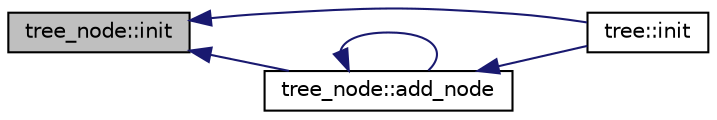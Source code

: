 digraph "tree_node::init"
{
  edge [fontname="Helvetica",fontsize="10",labelfontname="Helvetica",labelfontsize="10"];
  node [fontname="Helvetica",fontsize="10",shape=record];
  rankdir="LR";
  Node184 [label="tree_node::init",height=0.2,width=0.4,color="black", fillcolor="grey75", style="filled", fontcolor="black"];
  Node184 -> Node185 [dir="back",color="midnightblue",fontsize="10",style="solid",fontname="Helvetica"];
  Node185 [label="tree::init",height=0.2,width=0.4,color="black", fillcolor="white", style="filled",URL="$d4/d4d/classtree.html#ab4ab2c30e56a517dd960e5d5af2038ca"];
  Node184 -> Node186 [dir="back",color="midnightblue",fontsize="10",style="solid",fontname="Helvetica"];
  Node186 [label="tree_node::add_node",height=0.2,width=0.4,color="black", fillcolor="white", style="filled",URL="$df/dbf/classtree__node.html#a2b97ebc5346b1973cabad7461c0e4cb7"];
  Node186 -> Node185 [dir="back",color="midnightblue",fontsize="10",style="solid",fontname="Helvetica"];
  Node186 -> Node186 [dir="back",color="midnightblue",fontsize="10",style="solid",fontname="Helvetica"];
}
